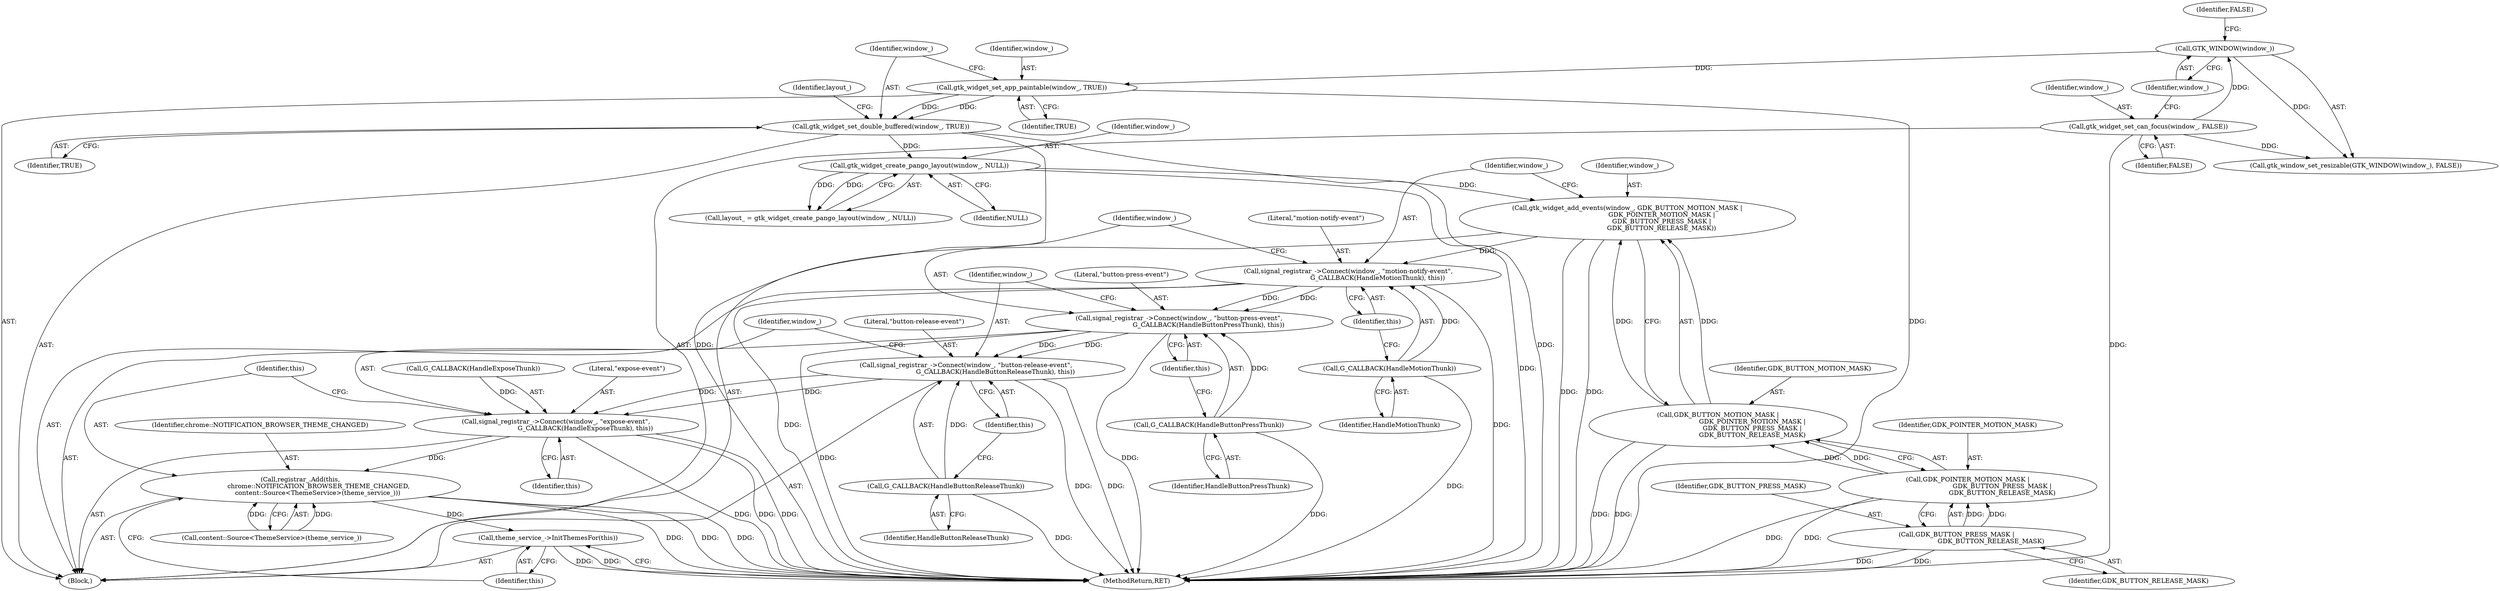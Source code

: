digraph "0_Chrome_9fe90fe465e046a219411b192d8b08086faae39c@API" {
"1000148" [label="(Call,signal_registrar_->Connect(window_, \"button-release-event\",\n                             G_CALLBACK(HandleButtonReleaseThunk), this))"];
"1000142" [label="(Call,signal_registrar_->Connect(window_, \"button-press-event\",\n                             G_CALLBACK(HandleButtonPressThunk), this))"];
"1000136" [label="(Call,signal_registrar_->Connect(window_, \"motion-notify-event\",\n                             G_CALLBACK(HandleMotionThunk), this))"];
"1000127" [label="(Call,gtk_widget_add_events(window_, GDK_BUTTON_MOTION_MASK |\n                                  GDK_POINTER_MOTION_MASK |\n                                  GDK_BUTTON_PRESS_MASK |\n                                  GDK_BUTTON_RELEASE_MASK))"];
"1000118" [label="(Call,gtk_widget_create_pango_layout(window_, NULL))"];
"1000113" [label="(Call,gtk_widget_set_double_buffered(window_, TRUE))"];
"1000110" [label="(Call,gtk_widget_set_app_paintable(window_, TRUE))"];
"1000107" [label="(Call,GTK_WINDOW(window_))"];
"1000103" [label="(Call,gtk_widget_set_can_focus(window_, FALSE))"];
"1000129" [label="(Call,GDK_BUTTON_MOTION_MASK |\n                                  GDK_POINTER_MOTION_MASK |\n                                  GDK_BUTTON_PRESS_MASK |\n                                  GDK_BUTTON_RELEASE_MASK)"];
"1000131" [label="(Call,GDK_POINTER_MOTION_MASK |\n                                  GDK_BUTTON_PRESS_MASK |\n                                  GDK_BUTTON_RELEASE_MASK)"];
"1000133" [label="(Call,GDK_BUTTON_PRESS_MASK |\n                                  GDK_BUTTON_RELEASE_MASK)"];
"1000139" [label="(Call,G_CALLBACK(HandleMotionThunk))"];
"1000145" [label="(Call,G_CALLBACK(HandleButtonPressThunk))"];
"1000151" [label="(Call,G_CALLBACK(HandleButtonReleaseThunk))"];
"1000154" [label="(Call,signal_registrar_->Connect(window_, \"expose-event\",\n                             G_CALLBACK(HandleExposeThunk), this))"];
"1000160" [label="(Call,registrar_.Add(this,\n                  chrome::NOTIFICATION_BROWSER_THEME_CHANGED,\n                 content::Source<ThemeService>(theme_service_)))"];
"1000168" [label="(Call,theme_service_->InitThemesFor(this))"];
"1000129" [label="(Call,GDK_BUTTON_MOTION_MASK |\n                                  GDK_POINTER_MOTION_MASK |\n                                  GDK_BUTTON_PRESS_MASK |\n                                  GDK_BUTTON_RELEASE_MASK)"];
"1000105" [label="(Identifier,FALSE)"];
"1000112" [label="(Identifier,TRUE)"];
"1000161" [label="(Identifier,this)"];
"1000104" [label="(Identifier,window_)"];
"1000157" [label="(Call,G_CALLBACK(HandleExposeThunk))"];
"1000143" [label="(Identifier,window_)"];
"1000115" [label="(Identifier,TRUE)"];
"1000131" [label="(Call,GDK_POINTER_MOTION_MASK |\n                                  GDK_BUTTON_PRESS_MASK |\n                                  GDK_BUTTON_RELEASE_MASK)"];
"1000136" [label="(Call,signal_registrar_->Connect(window_, \"motion-notify-event\",\n                             G_CALLBACK(HandleMotionThunk), this))"];
"1000163" [label="(Call,content::Source<ThemeService>(theme_service_))"];
"1000108" [label="(Identifier,window_)"];
"1000160" [label="(Call,registrar_.Add(this,\n                  chrome::NOTIFICATION_BROWSER_THEME_CHANGED,\n                 content::Source<ThemeService>(theme_service_)))"];
"1000150" [label="(Literal,\"button-release-event\")"];
"1000169" [label="(Identifier,this)"];
"1000116" [label="(Call,layout_ = gtk_widget_create_pango_layout(window_, NULL))"];
"1000152" [label="(Identifier,HandleButtonReleaseThunk)"];
"1000128" [label="(Identifier,window_)"];
"1000170" [label="(MethodReturn,RET)"];
"1000119" [label="(Identifier,window_)"];
"1000133" [label="(Call,GDK_BUTTON_PRESS_MASK |\n                                  GDK_BUTTON_RELEASE_MASK)"];
"1000134" [label="(Identifier,GDK_BUTTON_PRESS_MASK)"];
"1000156" [label="(Literal,\"expose-event\")"];
"1000142" [label="(Call,signal_registrar_->Connect(window_, \"button-press-event\",\n                             G_CALLBACK(HandleButtonPressThunk), this))"];
"1000153" [label="(Identifier,this)"];
"1000144" [label="(Literal,\"button-press-event\")"];
"1000147" [label="(Identifier,this)"];
"1000141" [label="(Identifier,this)"];
"1000135" [label="(Identifier,GDK_BUTTON_RELEASE_MASK)"];
"1000117" [label="(Identifier,layout_)"];
"1000110" [label="(Call,gtk_widget_set_app_paintable(window_, TRUE))"];
"1000148" [label="(Call,signal_registrar_->Connect(window_, \"button-release-event\",\n                             G_CALLBACK(HandleButtonReleaseThunk), this))"];
"1000111" [label="(Identifier,window_)"];
"1000137" [label="(Identifier,window_)"];
"1000155" [label="(Identifier,window_)"];
"1000159" [label="(Identifier,this)"];
"1000162" [label="(Identifier,chrome::NOTIFICATION_BROWSER_THEME_CHANGED)"];
"1000120" [label="(Identifier,NULL)"];
"1000140" [label="(Identifier,HandleMotionThunk)"];
"1000168" [label="(Call,theme_service_->InitThemesFor(this))"];
"1000102" [label="(Block,)"];
"1000154" [label="(Call,signal_registrar_->Connect(window_, \"expose-event\",\n                             G_CALLBACK(HandleExposeThunk), this))"];
"1000138" [label="(Literal,\"motion-notify-event\")"];
"1000103" [label="(Call,gtk_widget_set_can_focus(window_, FALSE))"];
"1000146" [label="(Identifier,HandleButtonPressThunk)"];
"1000149" [label="(Identifier,window_)"];
"1000114" [label="(Identifier,window_)"];
"1000109" [label="(Identifier,FALSE)"];
"1000107" [label="(Call,GTK_WINDOW(window_))"];
"1000151" [label="(Call,G_CALLBACK(HandleButtonReleaseThunk))"];
"1000139" [label="(Call,G_CALLBACK(HandleMotionThunk))"];
"1000127" [label="(Call,gtk_widget_add_events(window_, GDK_BUTTON_MOTION_MASK |\n                                  GDK_POINTER_MOTION_MASK |\n                                  GDK_BUTTON_PRESS_MASK |\n                                  GDK_BUTTON_RELEASE_MASK))"];
"1000113" [label="(Call,gtk_widget_set_double_buffered(window_, TRUE))"];
"1000106" [label="(Call,gtk_window_set_resizable(GTK_WINDOW(window_), FALSE))"];
"1000130" [label="(Identifier,GDK_BUTTON_MOTION_MASK)"];
"1000132" [label="(Identifier,GDK_POINTER_MOTION_MASK)"];
"1000145" [label="(Call,G_CALLBACK(HandleButtonPressThunk))"];
"1000118" [label="(Call,gtk_widget_create_pango_layout(window_, NULL))"];
"1000148" -> "1000102"  [label="AST: "];
"1000148" -> "1000153"  [label="CFG: "];
"1000149" -> "1000148"  [label="AST: "];
"1000150" -> "1000148"  [label="AST: "];
"1000151" -> "1000148"  [label="AST: "];
"1000153" -> "1000148"  [label="AST: "];
"1000155" -> "1000148"  [label="CFG: "];
"1000148" -> "1000170"  [label="DDG: "];
"1000148" -> "1000170"  [label="DDG: "];
"1000142" -> "1000148"  [label="DDG: "];
"1000142" -> "1000148"  [label="DDG: "];
"1000151" -> "1000148"  [label="DDG: "];
"1000148" -> "1000154"  [label="DDG: "];
"1000148" -> "1000154"  [label="DDG: "];
"1000142" -> "1000102"  [label="AST: "];
"1000142" -> "1000147"  [label="CFG: "];
"1000143" -> "1000142"  [label="AST: "];
"1000144" -> "1000142"  [label="AST: "];
"1000145" -> "1000142"  [label="AST: "];
"1000147" -> "1000142"  [label="AST: "];
"1000149" -> "1000142"  [label="CFG: "];
"1000142" -> "1000170"  [label="DDG: "];
"1000142" -> "1000170"  [label="DDG: "];
"1000136" -> "1000142"  [label="DDG: "];
"1000136" -> "1000142"  [label="DDG: "];
"1000145" -> "1000142"  [label="DDG: "];
"1000136" -> "1000102"  [label="AST: "];
"1000136" -> "1000141"  [label="CFG: "];
"1000137" -> "1000136"  [label="AST: "];
"1000138" -> "1000136"  [label="AST: "];
"1000139" -> "1000136"  [label="AST: "];
"1000141" -> "1000136"  [label="AST: "];
"1000143" -> "1000136"  [label="CFG: "];
"1000136" -> "1000170"  [label="DDG: "];
"1000136" -> "1000170"  [label="DDG: "];
"1000127" -> "1000136"  [label="DDG: "];
"1000139" -> "1000136"  [label="DDG: "];
"1000127" -> "1000102"  [label="AST: "];
"1000127" -> "1000129"  [label="CFG: "];
"1000128" -> "1000127"  [label="AST: "];
"1000129" -> "1000127"  [label="AST: "];
"1000137" -> "1000127"  [label="CFG: "];
"1000127" -> "1000170"  [label="DDG: "];
"1000127" -> "1000170"  [label="DDG: "];
"1000118" -> "1000127"  [label="DDG: "];
"1000129" -> "1000127"  [label="DDG: "];
"1000129" -> "1000127"  [label="DDG: "];
"1000118" -> "1000116"  [label="AST: "];
"1000118" -> "1000120"  [label="CFG: "];
"1000119" -> "1000118"  [label="AST: "];
"1000120" -> "1000118"  [label="AST: "];
"1000116" -> "1000118"  [label="CFG: "];
"1000118" -> "1000170"  [label="DDG: "];
"1000118" -> "1000116"  [label="DDG: "];
"1000118" -> "1000116"  [label="DDG: "];
"1000113" -> "1000118"  [label="DDG: "];
"1000113" -> "1000102"  [label="AST: "];
"1000113" -> "1000115"  [label="CFG: "];
"1000114" -> "1000113"  [label="AST: "];
"1000115" -> "1000113"  [label="AST: "];
"1000117" -> "1000113"  [label="CFG: "];
"1000113" -> "1000170"  [label="DDG: "];
"1000113" -> "1000170"  [label="DDG: "];
"1000110" -> "1000113"  [label="DDG: "];
"1000110" -> "1000113"  [label="DDG: "];
"1000110" -> "1000102"  [label="AST: "];
"1000110" -> "1000112"  [label="CFG: "];
"1000111" -> "1000110"  [label="AST: "];
"1000112" -> "1000110"  [label="AST: "];
"1000114" -> "1000110"  [label="CFG: "];
"1000110" -> "1000170"  [label="DDG: "];
"1000107" -> "1000110"  [label="DDG: "];
"1000107" -> "1000106"  [label="AST: "];
"1000107" -> "1000108"  [label="CFG: "];
"1000108" -> "1000107"  [label="AST: "];
"1000109" -> "1000107"  [label="CFG: "];
"1000107" -> "1000106"  [label="DDG: "];
"1000103" -> "1000107"  [label="DDG: "];
"1000103" -> "1000102"  [label="AST: "];
"1000103" -> "1000105"  [label="CFG: "];
"1000104" -> "1000103"  [label="AST: "];
"1000105" -> "1000103"  [label="AST: "];
"1000108" -> "1000103"  [label="CFG: "];
"1000103" -> "1000170"  [label="DDG: "];
"1000103" -> "1000106"  [label="DDG: "];
"1000129" -> "1000131"  [label="CFG: "];
"1000130" -> "1000129"  [label="AST: "];
"1000131" -> "1000129"  [label="AST: "];
"1000129" -> "1000170"  [label="DDG: "];
"1000129" -> "1000170"  [label="DDG: "];
"1000131" -> "1000129"  [label="DDG: "];
"1000131" -> "1000129"  [label="DDG: "];
"1000131" -> "1000133"  [label="CFG: "];
"1000132" -> "1000131"  [label="AST: "];
"1000133" -> "1000131"  [label="AST: "];
"1000131" -> "1000170"  [label="DDG: "];
"1000131" -> "1000170"  [label="DDG: "];
"1000133" -> "1000131"  [label="DDG: "];
"1000133" -> "1000131"  [label="DDG: "];
"1000133" -> "1000135"  [label="CFG: "];
"1000134" -> "1000133"  [label="AST: "];
"1000135" -> "1000133"  [label="AST: "];
"1000133" -> "1000170"  [label="DDG: "];
"1000133" -> "1000170"  [label="DDG: "];
"1000139" -> "1000140"  [label="CFG: "];
"1000140" -> "1000139"  [label="AST: "];
"1000141" -> "1000139"  [label="CFG: "];
"1000139" -> "1000170"  [label="DDG: "];
"1000145" -> "1000146"  [label="CFG: "];
"1000146" -> "1000145"  [label="AST: "];
"1000147" -> "1000145"  [label="CFG: "];
"1000145" -> "1000170"  [label="DDG: "];
"1000151" -> "1000152"  [label="CFG: "];
"1000152" -> "1000151"  [label="AST: "];
"1000153" -> "1000151"  [label="CFG: "];
"1000151" -> "1000170"  [label="DDG: "];
"1000154" -> "1000102"  [label="AST: "];
"1000154" -> "1000159"  [label="CFG: "];
"1000155" -> "1000154"  [label="AST: "];
"1000156" -> "1000154"  [label="AST: "];
"1000157" -> "1000154"  [label="AST: "];
"1000159" -> "1000154"  [label="AST: "];
"1000161" -> "1000154"  [label="CFG: "];
"1000154" -> "1000170"  [label="DDG: "];
"1000154" -> "1000170"  [label="DDG: "];
"1000154" -> "1000170"  [label="DDG: "];
"1000157" -> "1000154"  [label="DDG: "];
"1000154" -> "1000160"  [label="DDG: "];
"1000160" -> "1000102"  [label="AST: "];
"1000160" -> "1000163"  [label="CFG: "];
"1000161" -> "1000160"  [label="AST: "];
"1000162" -> "1000160"  [label="AST: "];
"1000163" -> "1000160"  [label="AST: "];
"1000169" -> "1000160"  [label="CFG: "];
"1000160" -> "1000170"  [label="DDG: "];
"1000160" -> "1000170"  [label="DDG: "];
"1000160" -> "1000170"  [label="DDG: "];
"1000163" -> "1000160"  [label="DDG: "];
"1000163" -> "1000160"  [label="DDG: "];
"1000160" -> "1000168"  [label="DDG: "];
"1000168" -> "1000102"  [label="AST: "];
"1000168" -> "1000169"  [label="CFG: "];
"1000169" -> "1000168"  [label="AST: "];
"1000170" -> "1000168"  [label="CFG: "];
"1000168" -> "1000170"  [label="DDG: "];
"1000168" -> "1000170"  [label="DDG: "];
}

